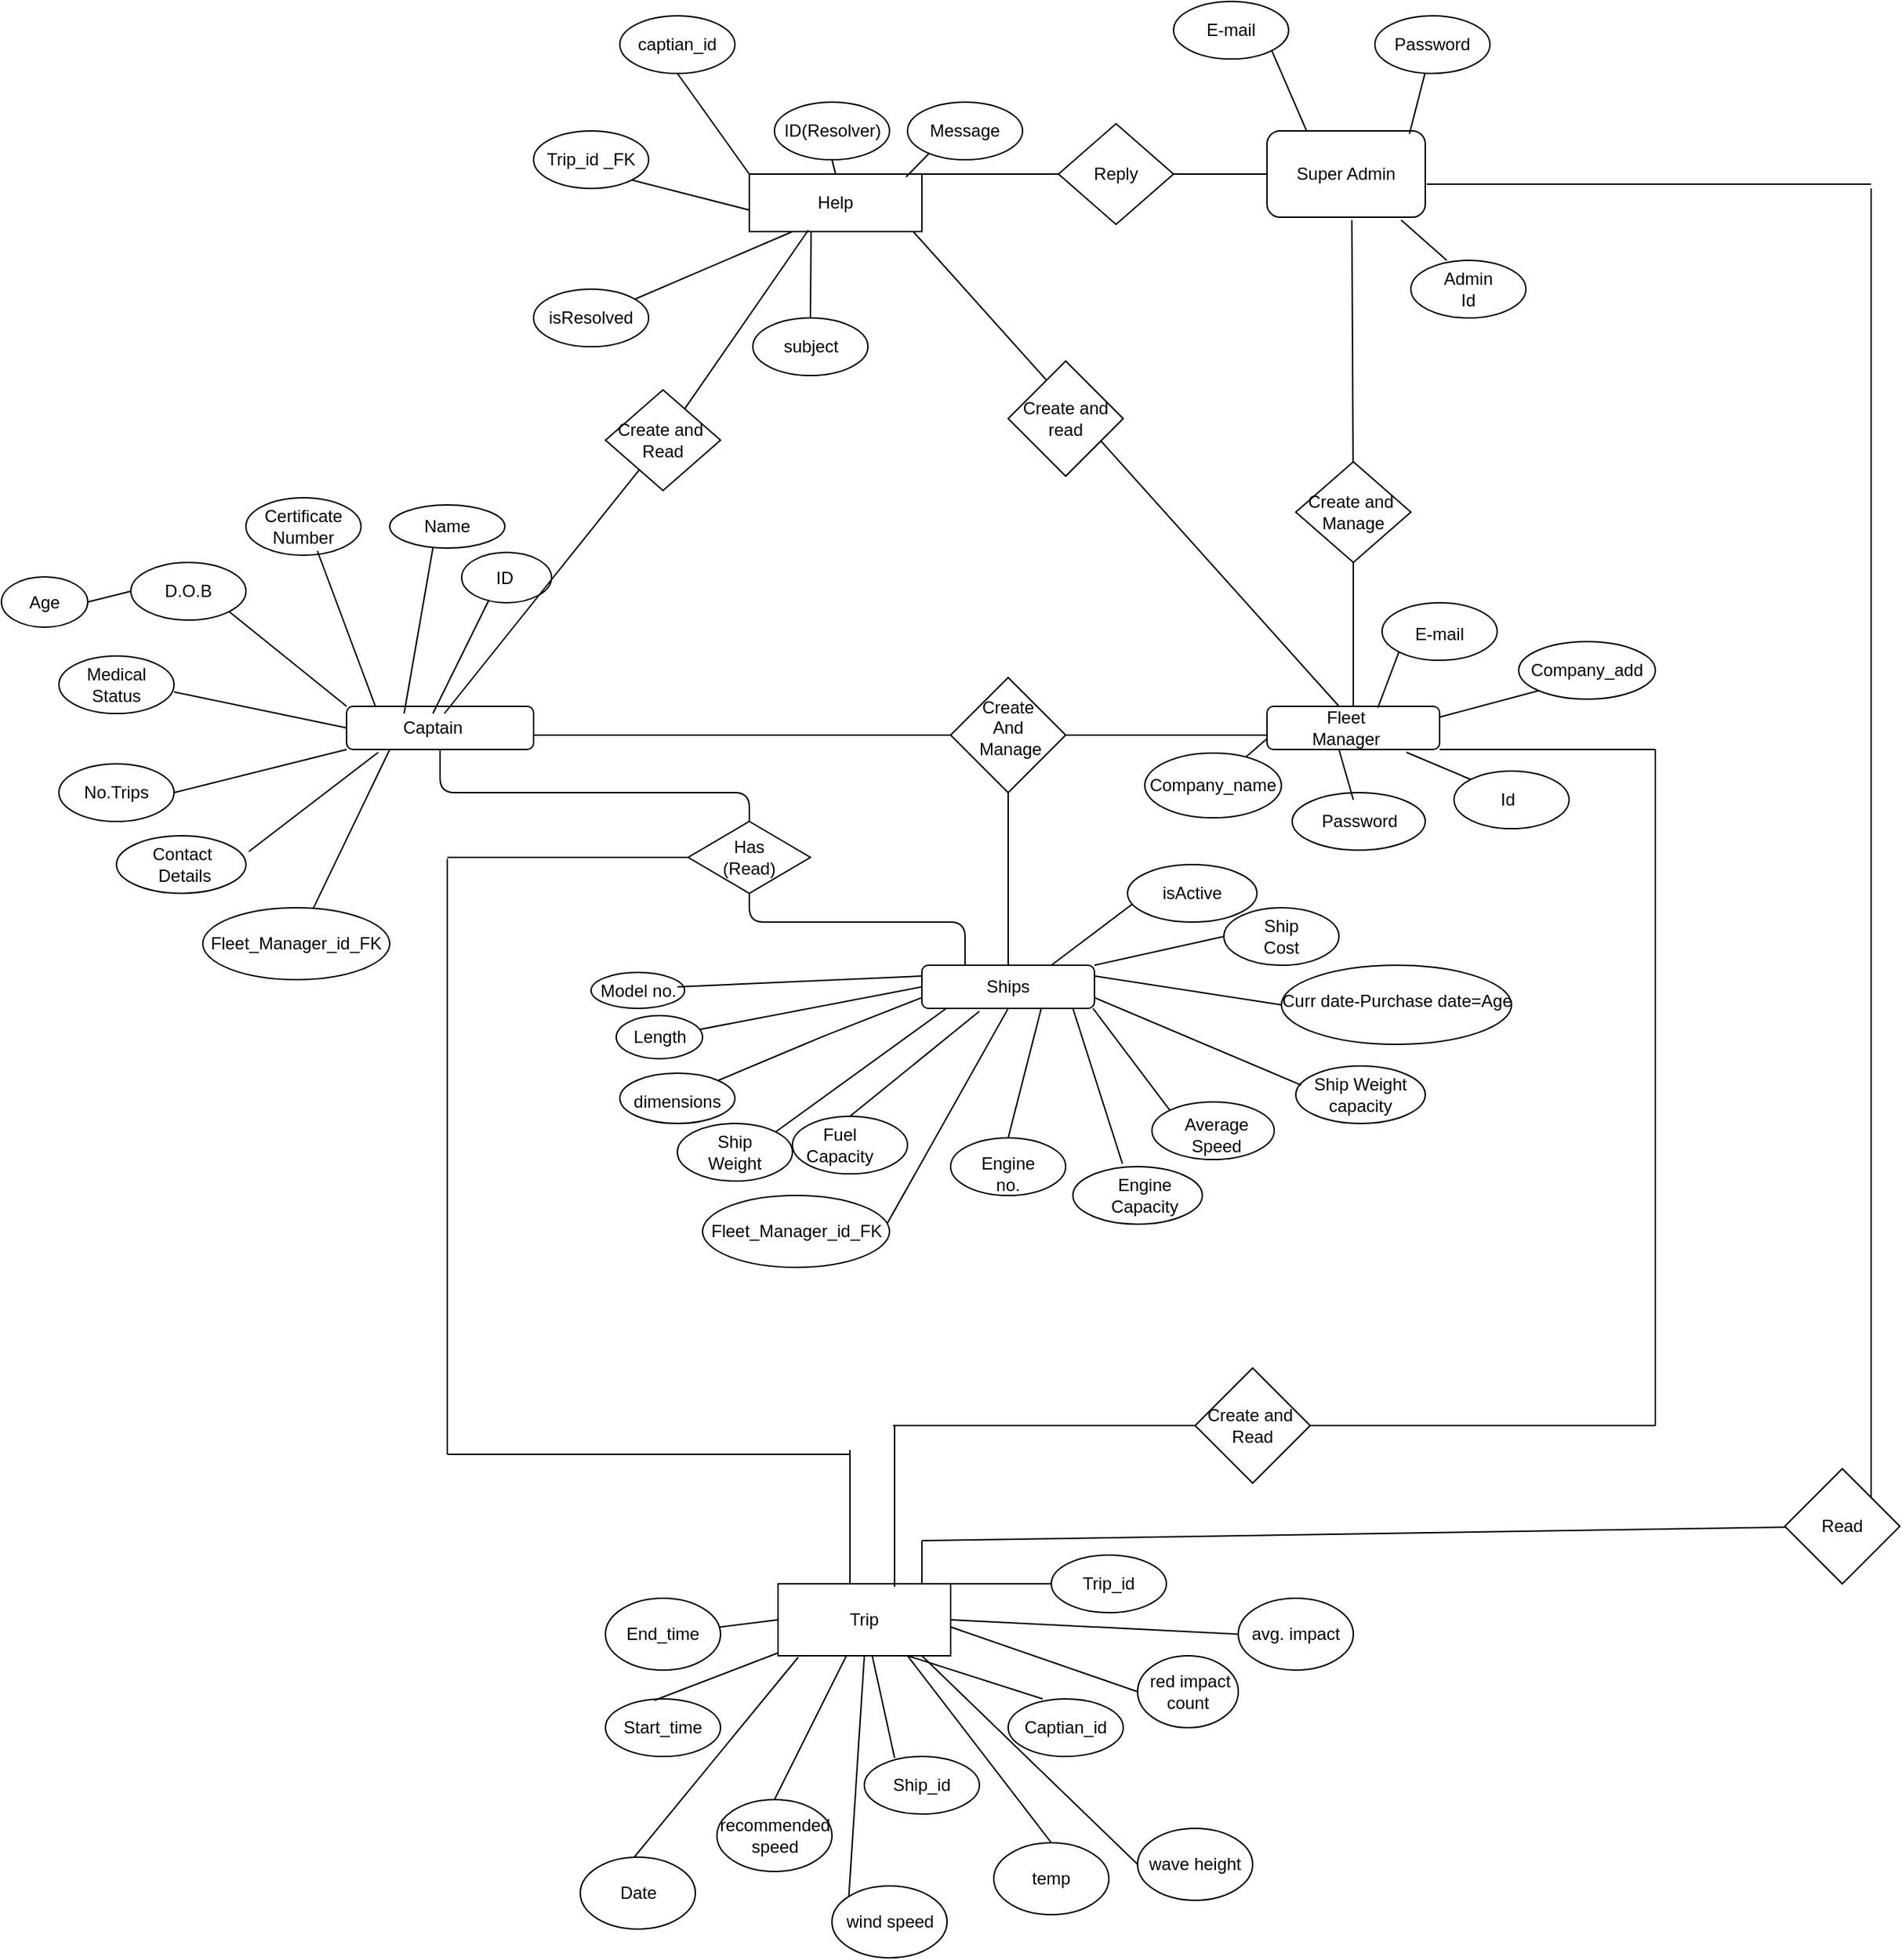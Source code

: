 <mxfile version="12.7.8" type="device"><diagram id="O4Gx4vo9BDJMH1mDz4nK" name="Page-1"><mxGraphModel dx="1696" dy="665" grid="1" gridSize="10" guides="1" tooltips="1" connect="1" arrows="1" fold="1" page="0" pageScale="1" pageWidth="1169" pageHeight="827" math="0" shadow="0"><root><mxCell id="0"/><mxCell id="1" parent="0"/><mxCell id="FbQ_Y8VKfggp6m74pIFO-17" value="" style="rounded=1;whiteSpace=wrap;html=1;" parent="1" vertex="1"><mxGeometry x="570" y="160" width="110" height="60" as="geometry"/></mxCell><mxCell id="FbQ_Y8VKfggp6m74pIFO-18" value="Super Admin" style="text;html=1;strokeColor=none;fillColor=none;align=center;verticalAlign=middle;whiteSpace=wrap;rounded=0;" parent="1" vertex="1"><mxGeometry x="580" y="180" width="90" height="20" as="geometry"/></mxCell><mxCell id="FbQ_Y8VKfggp6m74pIFO-21" value="" style="ellipse;whiteSpace=wrap;html=1;" parent="1" vertex="1"><mxGeometry x="505" y="70" width="80" height="40" as="geometry"/></mxCell><mxCell id="FbQ_Y8VKfggp6m74pIFO-22" value="" style="ellipse;whiteSpace=wrap;html=1;" parent="1" vertex="1"><mxGeometry x="645" y="80" width="80" height="40" as="geometry"/></mxCell><mxCell id="FbQ_Y8VKfggp6m74pIFO-23" value="" style="ellipse;whiteSpace=wrap;html=1;" parent="1" vertex="1"><mxGeometry x="670" y="250" width="80" height="40" as="geometry"/></mxCell><mxCell id="FbQ_Y8VKfggp6m74pIFO-24" value="" style="endArrow=none;html=1;exitX=0.25;exitY=0;exitDx=0;exitDy=0;entryX=1;entryY=1;entryDx=0;entryDy=0;" parent="1" source="FbQ_Y8VKfggp6m74pIFO-17" target="FbQ_Y8VKfggp6m74pIFO-21" edge="1"><mxGeometry width="50" height="50" relative="1" as="geometry"><mxPoint x="630" y="155" as="sourcePoint"/><mxPoint x="693" y="100" as="targetPoint"/><Array as="points"/></mxGeometry></mxCell><mxCell id="FbQ_Y8VKfggp6m74pIFO-25" value="" style="endArrow=none;html=1;exitX=0.9;exitY=0.033;exitDx=0;exitDy=0;exitPerimeter=0;" parent="1" source="FbQ_Y8VKfggp6m74pIFO-17" target="FbQ_Y8VKfggp6m74pIFO-22" edge="1"><mxGeometry width="50" height="50" relative="1" as="geometry"><mxPoint x="700" y="190" as="sourcePoint"/><mxPoint x="710" y="180" as="targetPoint"/><Array as="points"/></mxGeometry></mxCell><mxCell id="FbQ_Y8VKfggp6m74pIFO-26" value="" style="endArrow=none;html=1;exitX=0.848;exitY=1.033;exitDx=0;exitDy=0;exitPerimeter=0;" parent="1" source="FbQ_Y8VKfggp6m74pIFO-17" edge="1"><mxGeometry width="50" height="50" relative="1" as="geometry"><mxPoint x="680" y="240" as="sourcePoint"/><mxPoint x="695" y="250" as="targetPoint"/><Array as="points"/></mxGeometry></mxCell><mxCell id="FbQ_Y8VKfggp6m74pIFO-27" value="Admin Id" style="text;html=1;strokeColor=none;fillColor=none;align=center;verticalAlign=middle;whiteSpace=wrap;rounded=0;" parent="1" vertex="1"><mxGeometry x="690" y="260" width="40" height="20" as="geometry"/></mxCell><mxCell id="FbQ_Y8VKfggp6m74pIFO-28" value="E-mail" style="text;html=1;strokeColor=none;fillColor=none;align=center;verticalAlign=middle;whiteSpace=wrap;rounded=0;" parent="1" vertex="1"><mxGeometry x="525" y="80" width="40" height="20" as="geometry"/></mxCell><mxCell id="FbQ_Y8VKfggp6m74pIFO-29" value="Password" style="text;html=1;strokeColor=none;fillColor=none;align=center;verticalAlign=middle;whiteSpace=wrap;rounded=0;" parent="1" vertex="1"><mxGeometry x="665" y="90" width="40" height="20" as="geometry"/></mxCell><mxCell id="FbQ_Y8VKfggp6m74pIFO-30" style="edgeStyle=orthogonalEdgeStyle;rounded=0;orthogonalLoop=1;jettySize=auto;html=1;exitX=0.5;exitY=1;exitDx=0;exitDy=0;" parent="1" source="FbQ_Y8VKfggp6m74pIFO-28" target="FbQ_Y8VKfggp6m74pIFO-28" edge="1"><mxGeometry relative="1" as="geometry"/></mxCell><mxCell id="FbQ_Y8VKfggp6m74pIFO-31" value="Create and&amp;nbsp;&lt;br&gt;Manage" style="rhombus;whiteSpace=wrap;html=1;" parent="1" vertex="1"><mxGeometry x="590" y="390" width="80" height="70" as="geometry"/></mxCell><mxCell id="FbQ_Y8VKfggp6m74pIFO-33" value="" style="endArrow=none;html=1;" parent="1" source="FbQ_Y8VKfggp6m74pIFO-31" edge="1"><mxGeometry width="50" height="50" relative="1" as="geometry"><mxPoint x="470" y="410" as="sourcePoint"/><mxPoint x="629" y="222" as="targetPoint"/></mxGeometry></mxCell><mxCell id="FbQ_Y8VKfggp6m74pIFO-34" value="" style="rounded=1;whiteSpace=wrap;html=1;" parent="1" vertex="1"><mxGeometry x="570" y="560" width="120" height="30" as="geometry"/></mxCell><mxCell id="FbQ_Y8VKfggp6m74pIFO-35" value="Fleet Manager" style="text;html=1;strokeColor=none;fillColor=none;align=center;verticalAlign=middle;whiteSpace=wrap;rounded=0;" parent="1" vertex="1"><mxGeometry x="605" y="565" width="40" height="20" as="geometry"/></mxCell><mxCell id="FbQ_Y8VKfggp6m74pIFO-36" value="" style="ellipse;whiteSpace=wrap;html=1;" parent="1" vertex="1"><mxGeometry x="700" y="605" width="80" height="40" as="geometry"/></mxCell><mxCell id="FbQ_Y8VKfggp6m74pIFO-37" value="" style="ellipse;whiteSpace=wrap;html=1;" parent="1" vertex="1"><mxGeometry x="650" y="488" width="80" height="40" as="geometry"/></mxCell><mxCell id="FbQ_Y8VKfggp6m74pIFO-38" value="Password" style="ellipse;whiteSpace=wrap;html=1;" parent="1" vertex="1"><mxGeometry x="587.5" y="620" width="92.5" height="40" as="geometry"/></mxCell><mxCell id="FbQ_Y8VKfggp6m74pIFO-40" value="" style="endArrow=none;html=1;exitX=0.5;exitY=0;exitDx=0;exitDy=0;" parent="1" source="FbQ_Y8VKfggp6m74pIFO-34" edge="1"><mxGeometry width="50" height="50" relative="1" as="geometry"><mxPoint x="580" y="510" as="sourcePoint"/><mxPoint x="630" y="460" as="targetPoint"/></mxGeometry></mxCell><mxCell id="FbQ_Y8VKfggp6m74pIFO-42" value="" style="endArrow=none;html=1;exitX=0.642;exitY=0.033;exitDx=0;exitDy=0;entryX=0;entryY=1;entryDx=0;entryDy=0;exitPerimeter=0;" parent="1" source="FbQ_Y8VKfggp6m74pIFO-34" target="FbQ_Y8VKfggp6m74pIFO-37" edge="1"><mxGeometry width="50" height="50" relative="1" as="geometry"><mxPoint x="690" y="600" as="sourcePoint"/><mxPoint x="730" y="570" as="targetPoint"/></mxGeometry></mxCell><mxCell id="FbQ_Y8VKfggp6m74pIFO-43" value="" style="endArrow=none;html=1;exitX=0.5;exitY=0;exitDx=0;exitDy=0;" parent="1" edge="1"><mxGeometry width="50" height="50" relative="1" as="geometry"><mxPoint x="630" y="625" as="sourcePoint"/><mxPoint x="620" y="590" as="targetPoint"/></mxGeometry></mxCell><mxCell id="FbQ_Y8VKfggp6m74pIFO-45" value="Id" style="text;html=1;strokeColor=none;fillColor=none;align=center;verticalAlign=middle;whiteSpace=wrap;rounded=0;" parent="1" vertex="1"><mxGeometry x="715" y="612.5" width="45" height="25" as="geometry"/></mxCell><mxCell id="FbQ_Y8VKfggp6m74pIFO-46" value="E-mail" style="text;html=1;strokeColor=none;fillColor=none;align=center;verticalAlign=middle;whiteSpace=wrap;rounded=0;" parent="1" vertex="1"><mxGeometry x="670" y="500" width="40" height="20" as="geometry"/></mxCell><mxCell id="FbQ_Y8VKfggp6m74pIFO-50" value="" style="rhombus;whiteSpace=wrap;html=1;" parent="1" vertex="1"><mxGeometry x="350" y="540" width="80" height="80" as="geometry"/></mxCell><mxCell id="FbQ_Y8VKfggp6m74pIFO-51" value="Create&lt;br&gt;And&lt;br&gt;&amp;nbsp;Manage" style="text;html=1;strokeColor=none;fillColor=none;align=center;verticalAlign=middle;whiteSpace=wrap;rounded=0;" parent="1" vertex="1"><mxGeometry x="370" y="565" width="40" height="20" as="geometry"/></mxCell><mxCell id="FbQ_Y8VKfggp6m74pIFO-52" value="" style="endArrow=none;html=1;exitX=1;exitY=0.5;exitDx=0;exitDy=0;" parent="1" source="FbQ_Y8VKfggp6m74pIFO-50" edge="1"><mxGeometry width="50" height="50" relative="1" as="geometry"><mxPoint x="470" y="610" as="sourcePoint"/><mxPoint x="570" y="580" as="targetPoint"/></mxGeometry></mxCell><mxCell id="FbQ_Y8VKfggp6m74pIFO-53" value="" style="rounded=1;whiteSpace=wrap;html=1;" parent="1" vertex="1"><mxGeometry x="330" y="740" width="120" height="30" as="geometry"/></mxCell><mxCell id="FbQ_Y8VKfggp6m74pIFO-54" value="Ships" style="text;html=1;strokeColor=none;fillColor=none;align=center;verticalAlign=middle;whiteSpace=wrap;rounded=0;" parent="1" vertex="1"><mxGeometry x="360" y="745" width="60" height="20" as="geometry"/></mxCell><mxCell id="FbQ_Y8VKfggp6m74pIFO-55" value="" style="ellipse;whiteSpace=wrap;html=1;" parent="1" vertex="1"><mxGeometry x="540" y="700" width="80" height="40" as="geometry"/></mxCell><mxCell id="FbQ_Y8VKfggp6m74pIFO-56" value="" style="ellipse;whiteSpace=wrap;html=1;" parent="1" vertex="1"><mxGeometry x="590" y="810" width="90" height="40" as="geometry"/></mxCell><mxCell id="FbQ_Y8VKfggp6m74pIFO-57" value="" style="ellipse;whiteSpace=wrap;html=1;" parent="1" vertex="1"><mxGeometry x="490" y="835" width="85" height="40" as="geometry"/></mxCell><mxCell id="FbQ_Y8VKfggp6m74pIFO-58" value="" style="ellipse;whiteSpace=wrap;html=1;" parent="1" vertex="1"><mxGeometry x="435" y="880" width="90" height="40" as="geometry"/></mxCell><mxCell id="FbQ_Y8VKfggp6m74pIFO-59" value="" style="ellipse;whiteSpace=wrap;html=1;" parent="1" vertex="1"><mxGeometry x="350" y="860" width="80" height="40" as="geometry"/></mxCell><mxCell id="FbQ_Y8VKfggp6m74pIFO-60" value="" style="ellipse;whiteSpace=wrap;html=1;" parent="1" vertex="1"><mxGeometry x="240" y="845" width="80" height="40" as="geometry"/></mxCell><mxCell id="FbQ_Y8VKfggp6m74pIFO-61" value="" style="ellipse;whiteSpace=wrap;html=1;" parent="1" vertex="1"><mxGeometry x="160" y="850" width="80" height="40" as="geometry"/></mxCell><mxCell id="FbQ_Y8VKfggp6m74pIFO-62" style="edgeStyle=orthogonalEdgeStyle;rounded=0;orthogonalLoop=1;jettySize=auto;html=1;exitX=0.5;exitY=1;exitDx=0;exitDy=0;" parent="1" source="FbQ_Y8VKfggp6m74pIFO-60" target="FbQ_Y8VKfggp6m74pIFO-60" edge="1"><mxGeometry relative="1" as="geometry"/></mxCell><mxCell id="FbQ_Y8VKfggp6m74pIFO-63" value="" style="ellipse;whiteSpace=wrap;html=1;" parent="1" vertex="1"><mxGeometry x="120" y="815" width="80" height="35" as="geometry"/></mxCell><mxCell id="FbQ_Y8VKfggp6m74pIFO-64" value="" style="ellipse;whiteSpace=wrap;html=1;" parent="1" vertex="1"><mxGeometry x="117.5" y="775" width="60" height="30" as="geometry"/></mxCell><mxCell id="FbQ_Y8VKfggp6m74pIFO-65" value="" style="ellipse;whiteSpace=wrap;html=1;" parent="1" vertex="1"><mxGeometry x="580" y="740" width="160" height="55" as="geometry"/></mxCell><mxCell id="FbQ_Y8VKfggp6m74pIFO-66" value="Ship Cost" style="text;html=1;strokeColor=none;fillColor=none;align=center;verticalAlign=middle;whiteSpace=wrap;rounded=0;" parent="1" vertex="1"><mxGeometry x="560" y="710" width="40" height="20" as="geometry"/></mxCell><mxCell id="FbQ_Y8VKfggp6m74pIFO-68" value="Ship Weight capacity" style="text;html=1;strokeColor=none;fillColor=none;align=center;verticalAlign=middle;whiteSpace=wrap;rounded=0;" parent="1" vertex="1"><mxGeometry x="600" y="820" width="70" height="20" as="geometry"/></mxCell><mxCell id="FbQ_Y8VKfggp6m74pIFO-69" value="Average&lt;br&gt;Speed" style="text;html=1;strokeColor=none;fillColor=none;align=center;verticalAlign=middle;whiteSpace=wrap;rounded=0;" parent="1" vertex="1"><mxGeometry x="510" y="825" width="50" height="65" as="geometry"/></mxCell><mxCell id="FbQ_Y8VKfggp6m74pIFO-70" value="Engine&lt;br&gt;Capacity" style="text;html=1;strokeColor=none;fillColor=none;align=center;verticalAlign=middle;whiteSpace=wrap;rounded=0;" parent="1" vertex="1"><mxGeometry x="440" y="890" width="90" height="20" as="geometry"/></mxCell><mxCell id="FbQ_Y8VKfggp6m74pIFO-71" value="Engine no." style="text;html=1;strokeColor=none;fillColor=none;align=center;verticalAlign=middle;whiteSpace=wrap;rounded=0;" parent="1" vertex="1"><mxGeometry x="370" y="875" width="40" height="20" as="geometry"/></mxCell><mxCell id="FbQ_Y8VKfggp6m74pIFO-72" value="Fuel&lt;br&gt;Capacity" style="text;html=1;strokeColor=none;fillColor=none;align=center;verticalAlign=middle;whiteSpace=wrap;rounded=0;" parent="1" vertex="1"><mxGeometry x="252.5" y="855" width="40" height="20" as="geometry"/></mxCell><mxCell id="FbQ_Y8VKfggp6m74pIFO-73" value="Ship&lt;br&gt;Weight" style="text;html=1;strokeColor=none;fillColor=none;align=center;verticalAlign=middle;whiteSpace=wrap;rounded=0;" parent="1" vertex="1"><mxGeometry x="180" y="860" width="40" height="20" as="geometry"/></mxCell><mxCell id="FbQ_Y8VKfggp6m74pIFO-74" value="" style="endArrow=none;html=1;exitX=1;exitY=0;exitDx=0;exitDy=0;" parent="1" source="FbQ_Y8VKfggp6m74pIFO-53" edge="1"><mxGeometry width="50" height="50" relative="1" as="geometry"><mxPoint x="490" y="765" as="sourcePoint"/><mxPoint x="540" y="720" as="targetPoint"/></mxGeometry></mxCell><mxCell id="FbQ_Y8VKfggp6m74pIFO-75" value="" style="endArrow=none;html=1;exitX=1;exitY=0.25;exitDx=0;exitDy=0;entryX=0;entryY=0.5;entryDx=0;entryDy=0;" parent="1" source="FbQ_Y8VKfggp6m74pIFO-53" target="FbQ_Y8VKfggp6m74pIFO-65" edge="1"><mxGeometry width="50" height="50" relative="1" as="geometry"><mxPoint x="480" y="800" as="sourcePoint"/><mxPoint x="530" y="750" as="targetPoint"/></mxGeometry></mxCell><mxCell id="FbQ_Y8VKfggp6m74pIFO-76" value="" style="endArrow=none;html=1;exitX=1;exitY=0.75;exitDx=0;exitDy=0;entryX=0.042;entryY=0.333;entryDx=0;entryDy=0;entryPerimeter=0;" parent="1" source="FbQ_Y8VKfggp6m74pIFO-53" target="FbQ_Y8VKfggp6m74pIFO-56" edge="1"><mxGeometry width="50" height="50" relative="1" as="geometry"><mxPoint x="460" y="840" as="sourcePoint"/><mxPoint x="510" y="790" as="targetPoint"/></mxGeometry></mxCell><mxCell id="FbQ_Y8VKfggp6m74pIFO-77" value="" style="endArrow=none;html=1;entryX=0;entryY=0;entryDx=0;entryDy=0;" parent="1" target="FbQ_Y8VKfggp6m74pIFO-57" edge="1"><mxGeometry width="50" height="50" relative="1" as="geometry"><mxPoint x="449" y="770" as="sourcePoint"/><mxPoint x="510" y="790" as="targetPoint"/></mxGeometry></mxCell><mxCell id="FbQ_Y8VKfggp6m74pIFO-78" value="" style="endArrow=none;html=1;exitX=0.383;exitY=-0.05;exitDx=0;exitDy=0;exitPerimeter=0;" parent="1" source="FbQ_Y8VKfggp6m74pIFO-58" edge="1"><mxGeometry width="50" height="50" relative="1" as="geometry"><mxPoint x="390" y="860" as="sourcePoint"/><mxPoint x="435" y="770" as="targetPoint"/></mxGeometry></mxCell><mxCell id="FbQ_Y8VKfggp6m74pIFO-79" value="" style="endArrow=none;html=1;exitX=0.5;exitY=0;exitDx=0;exitDy=0;" parent="1" source="FbQ_Y8VKfggp6m74pIFO-59" edge="1"><mxGeometry width="50" height="50" relative="1" as="geometry"><mxPoint x="360" y="850" as="sourcePoint"/><mxPoint x="413" y="770" as="targetPoint"/></mxGeometry></mxCell><mxCell id="FbQ_Y8VKfggp6m74pIFO-80" value="" style="endArrow=none;html=1;exitX=0.5;exitY=0;exitDx=0;exitDy=0;" parent="1" source="FbQ_Y8VKfggp6m74pIFO-60" edge="1"><mxGeometry width="50" height="50" relative="1" as="geometry"><mxPoint x="313" y="887" as="sourcePoint"/><mxPoint x="370" y="772" as="targetPoint"/><Array as="points"/></mxGeometry></mxCell><mxCell id="FbQ_Y8VKfggp6m74pIFO-81" value="" style="endArrow=none;html=1;exitX=1;exitY=0;exitDx=0;exitDy=0;" parent="1" source="FbQ_Y8VKfggp6m74pIFO-61" edge="1"><mxGeometry width="50" height="50" relative="1" as="geometry"><mxPoint x="290" y="840" as="sourcePoint"/><mxPoint x="347" y="770" as="targetPoint"/></mxGeometry></mxCell><mxCell id="FbQ_Y8VKfggp6m74pIFO-82" value="" style="endArrow=none;html=1;entryX=0;entryY=0.5;entryDx=0;entryDy=0;" parent="1" source="FbQ_Y8VKfggp6m74pIFO-64" target="FbQ_Y8VKfggp6m74pIFO-53" edge="1"><mxGeometry width="50" height="50" relative="1" as="geometry"><mxPoint x="220" y="815" as="sourcePoint"/><mxPoint x="290.711" y="765" as="targetPoint"/></mxGeometry></mxCell><mxCell id="FbQ_Y8VKfggp6m74pIFO-87" value="Length" style="text;html=1;strokeColor=none;fillColor=none;align=center;verticalAlign=middle;whiteSpace=wrap;rounded=0;" parent="1" vertex="1"><mxGeometry x="127.5" y="780" width="40" height="20" as="geometry"/></mxCell><mxCell id="FbQ_Y8VKfggp6m74pIFO-88" value="dimensions" style="text;html=1;strokeColor=none;fillColor=none;align=center;verticalAlign=middle;whiteSpace=wrap;rounded=0;" parent="1" vertex="1"><mxGeometry x="140" y="825" width="40" height="20" as="geometry"/></mxCell><mxCell id="FbQ_Y8VKfggp6m74pIFO-89" value="" style="ellipse;whiteSpace=wrap;html=1;" parent="1" vertex="1"><mxGeometry x="100" y="745" width="65" height="25" as="geometry"/></mxCell><mxCell id="FbQ_Y8VKfggp6m74pIFO-90" value="Model no." style="text;html=1;strokeColor=none;fillColor=none;align=center;verticalAlign=middle;whiteSpace=wrap;rounded=0;" parent="1" vertex="1"><mxGeometry x="87.5" y="752.5" width="90" height="10" as="geometry"/></mxCell><mxCell id="FbQ_Y8VKfggp6m74pIFO-91" value="" style="endArrow=none;html=1;entryX=0;entryY=0.25;entryDx=0;entryDy=0;exitX=0.806;exitY=0.25;exitDx=0;exitDy=0;exitPerimeter=0;" parent="1" source="FbQ_Y8VKfggp6m74pIFO-90" target="FbQ_Y8VKfggp6m74pIFO-53" edge="1"><mxGeometry width="50" height="50" relative="1" as="geometry"><mxPoint x="150" y="800" as="sourcePoint"/><mxPoint x="200" y="750" as="targetPoint"/></mxGeometry></mxCell><mxCell id="FbQ_Y8VKfggp6m74pIFO-92" value="" style="rhombus;whiteSpace=wrap;html=1;" parent="1" vertex="1"><mxGeometry x="167.5" y="640" width="85" height="50" as="geometry"/></mxCell><mxCell id="FbQ_Y8VKfggp6m74pIFO-93" value="" style="rounded=1;whiteSpace=wrap;html=1;" parent="1" vertex="1"><mxGeometry x="-70" y="560" width="130" height="30" as="geometry"/></mxCell><mxCell id="FbQ_Y8VKfggp6m74pIFO-94" value="" style="endArrow=none;html=1;entryX=0.5;entryY=1;entryDx=0;entryDy=0;" parent="1" target="FbQ_Y8VKfggp6m74pIFO-92" edge="1"><mxGeometry width="50" height="50" relative="1" as="geometry"><mxPoint x="360" y="740" as="sourcePoint"/><mxPoint x="270" y="640" as="targetPoint"/><Array as="points"><mxPoint x="360" y="710"/><mxPoint x="210" y="710"/></Array></mxGeometry></mxCell><mxCell id="FbQ_Y8VKfggp6m74pIFO-95" value="" style="endArrow=none;html=1;entryX=0.5;entryY=1;entryDx=0;entryDy=0;" parent="1" target="FbQ_Y8VKfggp6m74pIFO-50" edge="1"><mxGeometry width="50" height="50" relative="1" as="geometry"><mxPoint x="390" y="740" as="sourcePoint"/><mxPoint x="420" y="620" as="targetPoint"/></mxGeometry></mxCell><mxCell id="FbQ_Y8VKfggp6m74pIFO-96" value="" style="endArrow=none;html=1;exitX=0.5;exitY=0;exitDx=0;exitDy=0;entryX=0.5;entryY=1;entryDx=0;entryDy=0;" parent="1" source="FbQ_Y8VKfggp6m74pIFO-92" target="FbQ_Y8VKfggp6m74pIFO-93" edge="1"><mxGeometry width="50" height="50" relative="1" as="geometry"><mxPoint x="130" y="635" as="sourcePoint"/><mxPoint y="620" as="targetPoint"/><Array as="points"><mxPoint x="210" y="620"/><mxPoint x="-5" y="620"/></Array></mxGeometry></mxCell><mxCell id="FbQ_Y8VKfggp6m74pIFO-97" value="" style="endArrow=none;html=1;entryX=0;entryY=0.5;entryDx=0;entryDy=0;" parent="1" target="FbQ_Y8VKfggp6m74pIFO-50" edge="1"><mxGeometry width="50" height="50" relative="1" as="geometry"><mxPoint x="60" y="580" as="sourcePoint"/><mxPoint x="250" y="550" as="targetPoint"/></mxGeometry></mxCell><mxCell id="FbQ_Y8VKfggp6m74pIFO-98" value="Captain" style="text;html=1;strokeColor=none;fillColor=none;align=center;verticalAlign=middle;whiteSpace=wrap;rounded=0;" parent="1" vertex="1"><mxGeometry x="-50" y="565" width="80" height="20" as="geometry"/></mxCell><mxCell id="FbQ_Y8VKfggp6m74pIFO-99" value="" style="ellipse;whiteSpace=wrap;html=1;" parent="1" vertex="1"><mxGeometry x="10" y="453" width="62.5" height="35" as="geometry"/></mxCell><mxCell id="FbQ_Y8VKfggp6m74pIFO-100" value="" style="ellipse;whiteSpace=wrap;html=1;" parent="1" vertex="1"><mxGeometry x="-40" y="420" width="80" height="30" as="geometry"/></mxCell><mxCell id="FbQ_Y8VKfggp6m74pIFO-101" value="" style="ellipse;whiteSpace=wrap;html=1;" parent="1" vertex="1"><mxGeometry x="-140" y="415" width="80" height="40" as="geometry"/></mxCell><mxCell id="FbQ_Y8VKfggp6m74pIFO-102" value="" style="ellipse;whiteSpace=wrap;html=1;" parent="1" vertex="1"><mxGeometry x="-220" y="460" width="80" height="40" as="geometry"/></mxCell><mxCell id="FbQ_Y8VKfggp6m74pIFO-103" value="" style="ellipse;whiteSpace=wrap;html=1;" parent="1" vertex="1"><mxGeometry x="-270" y="525" width="80" height="40" as="geometry"/></mxCell><mxCell id="FbQ_Y8VKfggp6m74pIFO-104" value="" style="ellipse;whiteSpace=wrap;html=1;" parent="1" vertex="1"><mxGeometry x="-270" y="600" width="80" height="40" as="geometry"/></mxCell><mxCell id="FbQ_Y8VKfggp6m74pIFO-105" value="" style="ellipse;whiteSpace=wrap;html=1;" parent="1" vertex="1"><mxGeometry x="-230" y="650" width="90" height="40" as="geometry"/></mxCell><mxCell id="FbQ_Y8VKfggp6m74pIFO-106" value="ID" style="text;html=1;strokeColor=none;fillColor=none;align=center;verticalAlign=middle;whiteSpace=wrap;rounded=0;" parent="1" vertex="1"><mxGeometry x="20" y="460.5" width="40" height="20" as="geometry"/></mxCell><mxCell id="FbQ_Y8VKfggp6m74pIFO-107" value="Name" style="text;html=1;strokeColor=none;fillColor=none;align=center;verticalAlign=middle;whiteSpace=wrap;rounded=0;" parent="1" vertex="1"><mxGeometry x="-20" y="430" width="40" height="10" as="geometry"/></mxCell><mxCell id="FbQ_Y8VKfggp6m74pIFO-108" value="Certificate&lt;br&gt;Number" style="text;html=1;strokeColor=none;fillColor=none;align=center;verticalAlign=middle;whiteSpace=wrap;rounded=0;" parent="1" vertex="1"><mxGeometry x="-120" y="425" width="40" height="20" as="geometry"/></mxCell><mxCell id="FbQ_Y8VKfggp6m74pIFO-109" value="D.O.B" style="text;html=1;strokeColor=none;fillColor=none;align=center;verticalAlign=middle;whiteSpace=wrap;rounded=0;" parent="1" vertex="1"><mxGeometry x="-200" y="470" width="40" height="20" as="geometry"/></mxCell><mxCell id="FbQ_Y8VKfggp6m74pIFO-110" value="Medical&lt;br&gt;Status" style="text;html=1;strokeColor=none;fillColor=none;align=center;verticalAlign=middle;whiteSpace=wrap;rounded=0;" parent="1" vertex="1"><mxGeometry x="-250" y="535" width="40" height="20" as="geometry"/></mxCell><mxCell id="FbQ_Y8VKfggp6m74pIFO-111" value="No.Trips" style="text;html=1;strokeColor=none;fillColor=none;align=center;verticalAlign=middle;whiteSpace=wrap;rounded=0;" parent="1" vertex="1"><mxGeometry x="-250" y="610" width="40" height="20" as="geometry"/></mxCell><mxCell id="FbQ_Y8VKfggp6m74pIFO-112" value="Contact&amp;nbsp;&lt;br&gt;Details" style="text;html=1;strokeColor=none;fillColor=none;align=center;verticalAlign=middle;whiteSpace=wrap;rounded=0;" parent="1" vertex="1"><mxGeometry x="-230" y="670" width="95" as="geometry"/></mxCell><mxCell id="FbQ_Y8VKfggp6m74pIFO-113" value="" style="endArrow=none;html=1;exitX=0.5;exitY=0;exitDx=0;exitDy=0;entryX=0.304;entryY=0.943;entryDx=0;entryDy=0;entryPerimeter=0;" parent="1" source="FbQ_Y8VKfggp6m74pIFO-98" target="FbQ_Y8VKfggp6m74pIFO-99" edge="1"><mxGeometry width="50" height="50" relative="1" as="geometry"><mxPoint x="10" y="540" as="sourcePoint"/><mxPoint x="60" y="490" as="targetPoint"/><Array as="points"/></mxGeometry></mxCell><mxCell id="FbQ_Y8VKfggp6m74pIFO-114" value="" style="endArrow=none;html=1;exitX=0.25;exitY=0;exitDx=0;exitDy=0;" parent="1" source="FbQ_Y8VKfggp6m74pIFO-98" edge="1"><mxGeometry width="50" height="50" relative="1" as="geometry"><mxPoint x="-60" y="500" as="sourcePoint"/><mxPoint x="-10" y="450" as="targetPoint"/><Array as="points"/></mxGeometry></mxCell><mxCell id="FbQ_Y8VKfggp6m74pIFO-115" value="" style="endArrow=none;html=1;exitX=0.154;exitY=0;exitDx=0;exitDy=0;exitPerimeter=0;entryX=0.742;entryY=1.35;entryDx=0;entryDy=0;entryPerimeter=0;" parent="1" source="FbQ_Y8VKfggp6m74pIFO-93" target="FbQ_Y8VKfggp6m74pIFO-108" edge="1"><mxGeometry width="50" height="50" relative="1" as="geometry"><mxPoint x="-140" y="500" as="sourcePoint"/><mxPoint x="-90" y="460" as="targetPoint"/></mxGeometry></mxCell><mxCell id="FbQ_Y8VKfggp6m74pIFO-116" value="" style="endArrow=none;html=1;entryX=1;entryY=1;entryDx=0;entryDy=0;exitX=0;exitY=0;exitDx=0;exitDy=0;" parent="1" source="FbQ_Y8VKfggp6m74pIFO-93" target="FbQ_Y8VKfggp6m74pIFO-102" edge="1"><mxGeometry width="50" height="50" relative="1" as="geometry"><mxPoint x="-170" y="545" as="sourcePoint"/><mxPoint x="-120" y="495" as="targetPoint"/></mxGeometry></mxCell><mxCell id="FbQ_Y8VKfggp6m74pIFO-117" value="" style="endArrow=none;html=1;exitX=0;exitY=0.5;exitDx=0;exitDy=0;" parent="1" source="FbQ_Y8VKfggp6m74pIFO-93" edge="1"><mxGeometry width="50" height="50" relative="1" as="geometry"><mxPoint x="-180" y="610" as="sourcePoint"/><mxPoint x="-190" y="550" as="targetPoint"/></mxGeometry></mxCell><mxCell id="FbQ_Y8VKfggp6m74pIFO-118" value="" style="endArrow=none;html=1;exitX=1;exitY=0.5;exitDx=0;exitDy=0;" parent="1" source="FbQ_Y8VKfggp6m74pIFO-104" edge="1"><mxGeometry width="50" height="50" relative="1" as="geometry"><mxPoint x="-120" y="640" as="sourcePoint"/><mxPoint x="-70" y="590" as="targetPoint"/></mxGeometry></mxCell><mxCell id="FbQ_Y8VKfggp6m74pIFO-119" value="" style="endArrow=none;html=1;entryX=0.025;entryY=1.35;entryDx=0;entryDy=0;entryPerimeter=0;exitX=1.022;exitY=0.275;exitDx=0;exitDy=0;exitPerimeter=0;" parent="1" source="FbQ_Y8VKfggp6m74pIFO-105" target="FbQ_Y8VKfggp6m74pIFO-98" edge="1"><mxGeometry width="50" height="50" relative="1" as="geometry"><mxPoint x="-90" y="660" as="sourcePoint"/><mxPoint x="-40" y="610" as="targetPoint"/></mxGeometry></mxCell><mxCell id="FbQ_Y8VKfggp6m74pIFO-120" value="Has&lt;br&gt;(Read)" style="text;html=1;strokeColor=none;fillColor=none;align=center;verticalAlign=middle;whiteSpace=wrap;rounded=0;" parent="1" vertex="1"><mxGeometry x="190" y="655" width="40" height="20" as="geometry"/></mxCell><mxCell id="FbQ_Y8VKfggp6m74pIFO-121" value="" style="ellipse;whiteSpace=wrap;html=1;" parent="1" vertex="1"><mxGeometry x="-310" y="470" width="60" height="35" as="geometry"/></mxCell><mxCell id="FbQ_Y8VKfggp6m74pIFO-122" value="" style="endArrow=none;html=1;exitX=1;exitY=0.5;exitDx=0;exitDy=0;" parent="1" source="FbQ_Y8VKfggp6m74pIFO-121" edge="1"><mxGeometry width="50" height="50" relative="1" as="geometry"><mxPoint x="-270" y="520" as="sourcePoint"/><mxPoint x="-220" y="480" as="targetPoint"/></mxGeometry></mxCell><mxCell id="FbQ_Y8VKfggp6m74pIFO-123" value="Age" style="text;html=1;strokeColor=none;fillColor=none;align=center;verticalAlign=middle;whiteSpace=wrap;rounded=0;" parent="1" vertex="1"><mxGeometry x="-300" y="478" width="40" height="20" as="geometry"/></mxCell><mxCell id="YuVTi0r3BKe6nXkalKgw-8" value="" style="endArrow=none;html=1;" parent="1" source="YuVTi0r3BKe6nXkalKgw-20" edge="1"><mxGeometry width="50" height="50" relative="1" as="geometry"><mxPoint x="-44.901" y="725.129" as="sourcePoint"/><mxPoint x="-40" y="590" as="targetPoint"/></mxGeometry></mxCell><mxCell id="YuVTi0r3BKe6nXkalKgw-15" value="" style="endArrow=none;html=1;exitX=1;exitY=0;exitDx=0;exitDy=0;entryX=0;entryY=0.75;entryDx=0;entryDy=0;" parent="1" source="FbQ_Y8VKfggp6m74pIFO-63" target="FbQ_Y8VKfggp6m74pIFO-53" edge="1"><mxGeometry width="50" height="50" relative="1" as="geometry"><mxPoint x="340" y="780" as="sourcePoint"/><mxPoint x="390" y="730" as="targetPoint"/><Array as="points"><mxPoint x="260" y="790"/></Array></mxGeometry></mxCell><mxCell id="YuVTi0r3BKe6nXkalKgw-18" value="" style="endArrow=none;html=1;entryX=0.5;entryY=1;entryDx=0;entryDy=0;" parent="1" target="FbQ_Y8VKfggp6m74pIFO-53" edge="1"><mxGeometry width="50" height="50" relative="1" as="geometry"><mxPoint x="300" y="930" as="sourcePoint"/><mxPoint x="390" y="790" as="targetPoint"/></mxGeometry></mxCell><mxCell id="YuVTi0r3BKe6nXkalKgw-19" value="Fleet_Manager_id_FK" style="ellipse;whiteSpace=wrap;html=1;" parent="1" vertex="1"><mxGeometry x="177.5" y="900" width="130" height="50" as="geometry"/></mxCell><mxCell id="YuVTi0r3BKe6nXkalKgw-20" value="Fleet_Manager_id_FK" style="ellipse;whiteSpace=wrap;html=1;" parent="1" vertex="1"><mxGeometry x="-170" y="700" width="130" height="50" as="geometry"/></mxCell><mxCell id="YuVTi0r3BKe6nXkalKgw-21" value="" style="endArrow=none;html=1;entryX=0.75;entryY=0;entryDx=0;entryDy=0;exitX=0.044;exitY=0.675;exitDx=0;exitDy=0;exitPerimeter=0;" parent="1" source="YuVTi0r3BKe6nXkalKgw-22" target="FbQ_Y8VKfggp6m74pIFO-53" edge="1"><mxGeometry width="50" height="50" relative="1" as="geometry"><mxPoint x="470" y="660" as="sourcePoint"/><mxPoint x="350" y="630" as="targetPoint"/></mxGeometry></mxCell><mxCell id="YuVTi0r3BKe6nXkalKgw-22" value="isActive" style="ellipse;whiteSpace=wrap;html=1;" parent="1" vertex="1"><mxGeometry x="473" y="670" width="90" height="40" as="geometry"/></mxCell><mxCell id="YuVTi0r3BKe6nXkalKgw-36" value="Trip" style="rounded=0;whiteSpace=wrap;html=1;" parent="1" vertex="1"><mxGeometry x="230" y="1170" width="120" height="50" as="geometry"/></mxCell><mxCell id="YuVTi0r3BKe6nXkalKgw-39" value="Trip_id" style="ellipse;whiteSpace=wrap;html=1;" parent="1" vertex="1"><mxGeometry x="420" y="1150" width="80" height="40" as="geometry"/></mxCell><mxCell id="YuVTi0r3BKe6nXkalKgw-40" value="Captian_id" style="ellipse;whiteSpace=wrap;html=1;" parent="1" vertex="1"><mxGeometry x="390" y="1250" width="80" height="40" as="geometry"/></mxCell><mxCell id="YuVTi0r3BKe6nXkalKgw-41" value="Ship_id" style="ellipse;whiteSpace=wrap;html=1;" parent="1" vertex="1"><mxGeometry x="290" y="1290" width="80" height="40" as="geometry"/></mxCell><mxCell id="YuVTi0r3BKe6nXkalKgw-42" value="Start_time" style="ellipse;whiteSpace=wrap;html=1;" parent="1" vertex="1"><mxGeometry x="110" y="1250" width="80" height="40" as="geometry"/></mxCell><mxCell id="YuVTi0r3BKe6nXkalKgw-47" value="" style="endArrow=none;html=1;exitX=0.425;exitY=0.025;exitDx=0;exitDy=0;exitPerimeter=0;" parent="1" source="YuVTi0r3BKe6nXkalKgw-42" target="YuVTi0r3BKe6nXkalKgw-36" edge="1"><mxGeometry width="50" height="50" relative="1" as="geometry"><mxPoint x="300" y="1070" as="sourcePoint"/><mxPoint x="350" y="1020" as="targetPoint"/></mxGeometry></mxCell><mxCell id="YuVTi0r3BKe6nXkalKgw-48" value="" style="endArrow=none;html=1;exitX=0.263;exitY=0.025;exitDx=0;exitDy=0;exitPerimeter=0;" parent="1" source="YuVTi0r3BKe6nXkalKgw-41" target="YuVTi0r3BKe6nXkalKgw-36" edge="1"><mxGeometry width="50" height="50" relative="1" as="geometry"><mxPoint x="300" y="1070" as="sourcePoint"/><mxPoint x="350" y="1020" as="targetPoint"/></mxGeometry></mxCell><mxCell id="YuVTi0r3BKe6nXkalKgw-50" value="" style="endArrow=none;html=1;exitX=0.75;exitY=1;exitDx=0;exitDy=0;entryX=0.3;entryY=0;entryDx=0;entryDy=0;entryPerimeter=0;" parent="1" source="YuVTi0r3BKe6nXkalKgw-36" target="YuVTi0r3BKe6nXkalKgw-40" edge="1"><mxGeometry width="50" height="50" relative="1" as="geometry"><mxPoint x="300" y="1070" as="sourcePoint"/><mxPoint x="350" y="1020" as="targetPoint"/></mxGeometry></mxCell><mxCell id="YuVTi0r3BKe6nXkalKgw-51" value="" style="endArrow=none;html=1;entryX=0;entryY=0.5;entryDx=0;entryDy=0;exitX=1;exitY=0;exitDx=0;exitDy=0;" parent="1" source="YuVTi0r3BKe6nXkalKgw-36" target="YuVTi0r3BKe6nXkalKgw-39" edge="1"><mxGeometry width="50" height="50" relative="1" as="geometry"><mxPoint x="330" y="1160" as="sourcePoint"/><mxPoint x="350" y="1020" as="targetPoint"/></mxGeometry></mxCell><mxCell id="YuVTi0r3BKe6nXkalKgw-65" value="Company_name" style="ellipse;whiteSpace=wrap;html=1;" parent="1" vertex="1"><mxGeometry x="485" y="592.5" width="95" height="45" as="geometry"/></mxCell><mxCell id="YuVTi0r3BKe6nXkalKgw-75" value="" style="endArrow=none;html=1;exitX=1;exitY=0.25;exitDx=0;exitDy=0;entryX=0;entryY=1;entryDx=0;entryDy=0;" parent="1" source="FbQ_Y8VKfggp6m74pIFO-34" target="YuVTi0r3BKe6nXkalKgw-78" edge="1"><mxGeometry width="50" height="50" relative="1" as="geometry"><mxPoint x="740" y="350" as="sourcePoint"/><mxPoint x="850" y="568" as="targetPoint"/></mxGeometry></mxCell><mxCell id="YuVTi0r3BKe6nXkalKgw-78" value="Company_add" style="ellipse;whiteSpace=wrap;html=1;" parent="1" vertex="1"><mxGeometry x="745" y="515" width="95" height="40" as="geometry"/></mxCell><mxCell id="GCQQ6BpIJVDH4qOWtmbK-2" style="edgeStyle=orthogonalEdgeStyle;rounded=0;orthogonalLoop=1;jettySize=auto;html=1;exitX=0.5;exitY=1;exitDx=0;exitDy=0;" parent="1" edge="1"><mxGeometry relative="1" as="geometry"><mxPoint x="300" y="340" as="sourcePoint"/><mxPoint x="300" y="340" as="targetPoint"/></mxGeometry></mxCell><mxCell id="GCQQ6BpIJVDH4qOWtmbK-8" value="End_time" style="ellipse;whiteSpace=wrap;html=1;" parent="1" vertex="1"><mxGeometry x="110" y="1180" width="80" height="50" as="geometry"/></mxCell><mxCell id="GCQQ6BpIJVDH4qOWtmbK-9" value="" style="endArrow=none;html=1;entryX=0;entryY=0.5;entryDx=0;entryDy=0;" parent="1" source="GCQQ6BpIJVDH4qOWtmbK-8" target="YuVTi0r3BKe6nXkalKgw-36" edge="1"><mxGeometry width="50" height="50" relative="1" as="geometry"><mxPoint x="230" y="1180" as="sourcePoint"/><mxPoint x="280" y="1130" as="targetPoint"/></mxGeometry></mxCell><mxCell id="GCQQ6BpIJVDH4qOWtmbK-10" value="&amp;nbsp;red impact count" style="ellipse;whiteSpace=wrap;html=1;" parent="1" vertex="1"><mxGeometry x="480" y="1220" width="70" height="50" as="geometry"/></mxCell><mxCell id="GCQQ6BpIJVDH4qOWtmbK-11" value="" style="endArrow=none;html=1;entryX=0;entryY=0.5;entryDx=0;entryDy=0;" parent="1" target="GCQQ6BpIJVDH4qOWtmbK-10" edge="1"><mxGeometry width="50" height="50" relative="1" as="geometry"><mxPoint x="350" y="1200" as="sourcePoint"/><mxPoint x="280" y="1130" as="targetPoint"/></mxGeometry></mxCell><mxCell id="GCQQ6BpIJVDH4qOWtmbK-26" value="temp" style="ellipse;whiteSpace=wrap;html=1;" parent="1" vertex="1"><mxGeometry x="380" y="1350" width="80" height="50" as="geometry"/></mxCell><mxCell id="GCQQ6BpIJVDH4qOWtmbK-27" value="recommended speed" style="ellipse;whiteSpace=wrap;html=1;" parent="1" vertex="1"><mxGeometry x="187.5" y="1320" width="80" height="50" as="geometry"/></mxCell><mxCell id="GCQQ6BpIJVDH4qOWtmbK-28" value="wind speed" style="ellipse;whiteSpace=wrap;html=1;" parent="1" vertex="1"><mxGeometry x="267.5" y="1380" width="80" height="50" as="geometry"/></mxCell><mxCell id="GCQQ6BpIJVDH4qOWtmbK-30" value="wave height" style="ellipse;whiteSpace=wrap;html=1;" parent="1" vertex="1"><mxGeometry x="480" y="1340" width="80" height="50" as="geometry"/></mxCell><mxCell id="GCQQ6BpIJVDH4qOWtmbK-31" value="avg. impact" style="ellipse;whiteSpace=wrap;html=1;" parent="1" vertex="1"><mxGeometry x="550" y="1180" width="80" height="50" as="geometry"/></mxCell><mxCell id="GCQQ6BpIJVDH4qOWtmbK-33" value="" style="endArrow=none;html=1;exitX=0.5;exitY=0;exitDx=0;exitDy=0;" parent="1" source="GCQQ6BpIJVDH4qOWtmbK-27" target="YuVTi0r3BKe6nXkalKgw-36" edge="1"><mxGeometry width="50" height="50" relative="1" as="geometry"><mxPoint x="220" y="1380" as="sourcePoint"/><mxPoint x="270" y="1330" as="targetPoint"/></mxGeometry></mxCell><mxCell id="GCQQ6BpIJVDH4qOWtmbK-35" value="" style="endArrow=none;html=1;entryX=0.5;entryY=1;entryDx=0;entryDy=0;exitX=0;exitY=0;exitDx=0;exitDy=0;" parent="1" source="GCQQ6BpIJVDH4qOWtmbK-28" target="YuVTi0r3BKe6nXkalKgw-36" edge="1"><mxGeometry width="50" height="50" relative="1" as="geometry"><mxPoint x="220" y="1380" as="sourcePoint"/><mxPoint x="270" y="1330" as="targetPoint"/></mxGeometry></mxCell><mxCell id="GCQQ6BpIJVDH4qOWtmbK-36" value="" style="endArrow=none;html=1;entryX=0.5;entryY=0;entryDx=0;entryDy=0;" parent="1" target="GCQQ6BpIJVDH4qOWtmbK-26" edge="1"><mxGeometry width="50" height="50" relative="1" as="geometry"><mxPoint x="320" y="1220" as="sourcePoint"/><mxPoint x="270" y="1330" as="targetPoint"/></mxGeometry></mxCell><mxCell id="GCQQ6BpIJVDH4qOWtmbK-38" value="" style="endArrow=none;html=1;exitX=0;exitY=0.5;exitDx=0;exitDy=0;" parent="1" source="GCQQ6BpIJVDH4qOWtmbK-30" edge="1"><mxGeometry width="50" height="50" relative="1" as="geometry"><mxPoint x="490" y="1330" as="sourcePoint"/><mxPoint x="330" y="1220" as="targetPoint"/></mxGeometry></mxCell><mxCell id="GCQQ6BpIJVDH4qOWtmbK-39" value="" style="endArrow=none;html=1;exitX=1;exitY=0.5;exitDx=0;exitDy=0;entryX=0;entryY=0.5;entryDx=0;entryDy=0;" parent="1" source="YuVTi0r3BKe6nXkalKgw-36" target="GCQQ6BpIJVDH4qOWtmbK-31" edge="1"><mxGeometry width="50" height="50" relative="1" as="geometry"><mxPoint x="220" y="1380" as="sourcePoint"/><mxPoint x="270" y="1330" as="targetPoint"/></mxGeometry></mxCell><mxCell id="GCQQ6BpIJVDH4qOWtmbK-58" value="Trip_id _FK" style="ellipse;whiteSpace=wrap;html=1;" parent="1" vertex="1"><mxGeometry x="60" y="160" width="80" height="40" as="geometry"/></mxCell><mxCell id="GCQQ6BpIJVDH4qOWtmbK-59" value="isResolved" style="ellipse;whiteSpace=wrap;html=1;" parent="1" vertex="1"><mxGeometry x="60" y="270" width="80" height="40" as="geometry"/></mxCell><mxCell id="GCQQ6BpIJVDH4qOWtmbK-62" value="" style="endArrow=none;html=1;entryX=0.25;entryY=1;entryDx=0;entryDy=0;" parent="1" source="GCQQ6BpIJVDH4qOWtmbK-59" target="GCQQ6BpIJVDH4qOWtmbK-64" edge="1"><mxGeometry width="50" height="50" relative="1" as="geometry"><mxPoint x="410" y="300" as="sourcePoint"/><mxPoint x="240" y="235" as="targetPoint"/></mxGeometry></mxCell><mxCell id="GCQQ6BpIJVDH4qOWtmbK-63" value="" style="endArrow=none;html=1;entryX=1;entryY=1;entryDx=0;entryDy=0;exitX=0;exitY=0.5;exitDx=0;exitDy=0;" parent="1" target="GCQQ6BpIJVDH4qOWtmbK-58" edge="1"><mxGeometry width="50" height="50" relative="1" as="geometry"><mxPoint x="210" y="215" as="sourcePoint"/><mxPoint x="460" y="250" as="targetPoint"/></mxGeometry></mxCell><mxCell id="GCQQ6BpIJVDH4qOWtmbK-64" value="Help" style="rounded=0;whiteSpace=wrap;html=1;" parent="1" vertex="1"><mxGeometry x="210" y="190" width="120" height="40" as="geometry"/></mxCell><mxCell id="GCQQ6BpIJVDH4qOWtmbK-65" value="subject" style="ellipse;whiteSpace=wrap;html=1;" parent="1" vertex="1"><mxGeometry x="212.5" y="290" width="80" height="40" as="geometry"/></mxCell><mxCell id="GCQQ6BpIJVDH4qOWtmbK-74" value="ID(Resolver)" style="ellipse;whiteSpace=wrap;html=1;" parent="1" vertex="1"><mxGeometry x="227.5" y="140" width="80" height="40" as="geometry"/></mxCell><mxCell id="GCQQ6BpIJVDH4qOWtmbK-75" value="captian_id" style="ellipse;whiteSpace=wrap;html=1;" parent="1" vertex="1"><mxGeometry x="120" y="80" width="80" height="40" as="geometry"/></mxCell><mxCell id="GCQQ6BpIJVDH4qOWtmbK-76" value="" style="endArrow=none;html=1;exitX=0.358;exitY=1;exitDx=0;exitDy=0;exitPerimeter=0;entryX=0.5;entryY=0;entryDx=0;entryDy=0;" parent="1" source="GCQQ6BpIJVDH4qOWtmbK-64" target="GCQQ6BpIJVDH4qOWtmbK-65" edge="1"><mxGeometry width="50" height="50" relative="1" as="geometry"><mxPoint x="230" y="340" as="sourcePoint"/><mxPoint x="280" y="290" as="targetPoint"/></mxGeometry></mxCell><mxCell id="GCQQ6BpIJVDH4qOWtmbK-77" value="" style="endArrow=none;html=1;exitX=0.5;exitY=1;exitDx=0;exitDy=0;entryX=0;entryY=0;entryDx=0;entryDy=0;" parent="1" source="GCQQ6BpIJVDH4qOWtmbK-75" target="GCQQ6BpIJVDH4qOWtmbK-64" edge="1"><mxGeometry width="50" height="50" relative="1" as="geometry"><mxPoint x="230" y="340" as="sourcePoint"/><mxPoint x="280" y="290" as="targetPoint"/></mxGeometry></mxCell><mxCell id="GCQQ6BpIJVDH4qOWtmbK-80" value="Create and&amp;nbsp;&lt;br&gt;Read" style="rhombus;whiteSpace=wrap;html=1;" parent="1" vertex="1"><mxGeometry x="520" y="1020" width="80" height="80" as="geometry"/></mxCell><mxCell id="GCQQ6BpIJVDH4qOWtmbK-81" value="" style="endArrow=none;html=1;exitX=1;exitY=1;exitDx=0;exitDy=0;" parent="1" source="FbQ_Y8VKfggp6m74pIFO-34" edge="1"><mxGeometry width="50" height="50" relative="1" as="geometry"><mxPoint x="750" y="730" as="sourcePoint"/><mxPoint x="840" y="590" as="targetPoint"/></mxGeometry></mxCell><mxCell id="GCQQ6BpIJVDH4qOWtmbK-82" value="" style="endArrow=none;html=1;" parent="1" edge="1"><mxGeometry width="50" height="50" relative="1" as="geometry"><mxPoint x="840" y="1060" as="sourcePoint"/><mxPoint x="840" y="590" as="targetPoint"/></mxGeometry></mxCell><mxCell id="GCQQ6BpIJVDH4qOWtmbK-83" value="" style="endArrow=none;html=1;exitX=1;exitY=0.5;exitDx=0;exitDy=0;" parent="1" source="GCQQ6BpIJVDH4qOWtmbK-80" edge="1"><mxGeometry width="50" height="50" relative="1" as="geometry"><mxPoint x="750" y="1030" as="sourcePoint"/><mxPoint x="840" y="1060" as="targetPoint"/></mxGeometry></mxCell><mxCell id="GCQQ6BpIJVDH4qOWtmbK-84" value="" style="endArrow=none;html=1;exitX=0;exitY=0.5;exitDx=0;exitDy=0;" parent="1" source="GCQQ6BpIJVDH4qOWtmbK-80" edge="1"><mxGeometry width="50" height="50" relative="1" as="geometry"><mxPoint x="750" y="1030" as="sourcePoint"/><mxPoint x="310" y="1060" as="targetPoint"/></mxGeometry></mxCell><mxCell id="GCQQ6BpIJVDH4qOWtmbK-90" value="" style="endArrow=none;html=1;" parent="1" edge="1"><mxGeometry width="50" height="50" relative="1" as="geometry"><mxPoint x="280" y="1170" as="sourcePoint"/><mxPoint x="280" y="1077" as="targetPoint"/></mxGeometry></mxCell><mxCell id="GCQQ6BpIJVDH4qOWtmbK-91" value="" style="endArrow=none;html=1;exitX=0.675;exitY=0.04;exitDx=0;exitDy=0;exitPerimeter=0;" parent="1" source="YuVTi0r3BKe6nXkalKgw-36" edge="1"><mxGeometry width="50" height="50" relative="1" as="geometry"><mxPoint x="320" y="1130" as="sourcePoint"/><mxPoint x="311" y="1060" as="targetPoint"/><Array as="points"/></mxGeometry></mxCell><mxCell id="GCQQ6BpIJVDH4qOWtmbK-93" value="" style="endArrow=none;html=1;" parent="1" source="FbQ_Y8VKfggp6m74pIFO-98" target="GCQQ6BpIJVDH4qOWtmbK-94" edge="1"><mxGeometry width="50" height="50" relative="1" as="geometry"><mxPoint x="10" y="557" as="sourcePoint"/><mxPoint x="150" y="380" as="targetPoint"/></mxGeometry></mxCell><mxCell id="GCQQ6BpIJVDH4qOWtmbK-94" value="Create and&amp;nbsp;&lt;br&gt;Read" style="rhombus;whiteSpace=wrap;html=1;" parent="1" vertex="1"><mxGeometry x="110" y="340" width="80" height="70" as="geometry"/></mxCell><mxCell id="GCQQ6BpIJVDH4qOWtmbK-95" value="" style="endArrow=none;html=1;entryX=0.342;entryY=0.975;entryDx=0;entryDy=0;entryPerimeter=0;" parent="1" source="GCQQ6BpIJVDH4qOWtmbK-94" target="GCQQ6BpIJVDH4qOWtmbK-64" edge="1"><mxGeometry width="50" height="50" relative="1" as="geometry"><mxPoint x="320" y="330" as="sourcePoint"/><mxPoint x="370" y="280" as="targetPoint"/></mxGeometry></mxCell><mxCell id="GCQQ6BpIJVDH4qOWtmbK-98" value="" style="endArrow=none;html=1;entryX=0;entryY=0.5;entryDx=0;entryDy=0;" parent="1" target="FbQ_Y8VKfggp6m74pIFO-17" edge="1"><mxGeometry width="50" height="50" relative="1" as="geometry"><mxPoint x="500" y="190" as="sourcePoint"/><mxPoint x="370" y="280" as="targetPoint"/><Array as="points"><mxPoint x="520" y="190"/></Array></mxGeometry></mxCell><mxCell id="GCQQ6BpIJVDH4qOWtmbK-101" value="" style="endArrow=none;html=1;exitX=0.808;exitY=1.067;exitDx=0;exitDy=0;exitPerimeter=0;entryX=0;entryY=0;entryDx=0;entryDy=0;" parent="1" source="FbQ_Y8VKfggp6m74pIFO-34" target="FbQ_Y8VKfggp6m74pIFO-36" edge="1"><mxGeometry width="50" height="50" relative="1" as="geometry"><mxPoint x="320" y="530" as="sourcePoint"/><mxPoint x="370" y="480" as="targetPoint"/></mxGeometry></mxCell><mxCell id="GCQQ6BpIJVDH4qOWtmbK-107" value="" style="endArrow=none;html=1;entryX=0;entryY=0.75;entryDx=0;entryDy=0;" parent="1" source="YuVTi0r3BKe6nXkalKgw-65" target="FbQ_Y8VKfggp6m74pIFO-34" edge="1"><mxGeometry width="50" height="50" relative="1" as="geometry"><mxPoint x="320" y="530" as="sourcePoint"/><mxPoint x="370" y="480" as="targetPoint"/></mxGeometry></mxCell><mxCell id="GCQQ6BpIJVDH4qOWtmbK-109" value="" style="endArrow=none;html=1;entryX=0.5;entryY=0;entryDx=0;entryDy=0;exitX=0.5;exitY=1;exitDx=0;exitDy=0;" parent="1" source="GCQQ6BpIJVDH4qOWtmbK-74" target="GCQQ6BpIJVDH4qOWtmbK-64" edge="1"><mxGeometry width="50" height="50" relative="1" as="geometry"><mxPoint x="320" y="330" as="sourcePoint"/><mxPoint x="370" y="280" as="targetPoint"/></mxGeometry></mxCell><mxCell id="GCQQ6BpIJVDH4qOWtmbK-115" value="" style="endArrow=none;html=1;exitX=0.95;exitY=1;exitDx=0;exitDy=0;exitPerimeter=0;entryX=0.417;entryY=0;entryDx=0;entryDy=0;entryPerimeter=0;" parent="1" source="GCQQ6BpIJVDH4qOWtmbK-64" target="FbQ_Y8VKfggp6m74pIFO-34" edge="1"><mxGeometry width="50" height="50" relative="1" as="geometry"><mxPoint x="320" y="450" as="sourcePoint"/><mxPoint x="440" y="370" as="targetPoint"/></mxGeometry></mxCell><mxCell id="GCQQ6BpIJVDH4qOWtmbK-116" value="" style="endArrow=none;html=1;exitX=0.908;exitY=0.05;exitDx=0;exitDy=0;exitPerimeter=0;" parent="1" source="GCQQ6BpIJVDH4qOWtmbK-64" edge="1"><mxGeometry width="50" height="50" relative="1" as="geometry"><mxPoint x="320" y="250" as="sourcePoint"/><mxPoint x="337.165" y="173.479" as="targetPoint"/></mxGeometry></mxCell><mxCell id="GCQQ6BpIJVDH4qOWtmbK-118" value="Message" style="ellipse;whiteSpace=wrap;html=1;" parent="1" vertex="1"><mxGeometry x="320" y="140" width="80" height="40" as="geometry"/></mxCell><mxCell id="GCQQ6BpIJVDH4qOWtmbK-119" value="" style="endArrow=none;html=1;exitX=1.009;exitY=0.617;exitDx=0;exitDy=0;exitPerimeter=0;" parent="1" source="FbQ_Y8VKfggp6m74pIFO-17" edge="1"><mxGeometry width="50" height="50" relative="1" as="geometry"><mxPoint x="320" y="350" as="sourcePoint"/><mxPoint x="990" y="197" as="targetPoint"/></mxGeometry></mxCell><mxCell id="GCQQ6BpIJVDH4qOWtmbK-120" value="" style="endArrow=none;html=1;" parent="1" edge="1"><mxGeometry width="50" height="50" relative="1" as="geometry"><mxPoint x="990" y="1120" as="sourcePoint"/><mxPoint x="990" y="200" as="targetPoint"/></mxGeometry></mxCell><mxCell id="GCQQ6BpIJVDH4qOWtmbK-121" value="" style="endArrow=none;html=1;" parent="1" edge="1"><mxGeometry width="50" height="50" relative="1" as="geometry"><mxPoint x="330" y="1170" as="sourcePoint"/><mxPoint x="330" y="1140" as="targetPoint"/></mxGeometry></mxCell><mxCell id="GCQQ6BpIJVDH4qOWtmbK-122" value="" style="endArrow=none;html=1;" parent="1" target="GCQQ6BpIJVDH4qOWtmbK-123" edge="1"><mxGeometry width="50" height="50" relative="1" as="geometry"><mxPoint x="330" y="1140" as="sourcePoint"/><mxPoint x="970" y="1130" as="targetPoint"/></mxGeometry></mxCell><mxCell id="GCQQ6BpIJVDH4qOWtmbK-123" value="Read" style="rhombus;whiteSpace=wrap;html=1;" parent="1" vertex="1"><mxGeometry x="930" y="1090" width="80" height="80" as="geometry"/></mxCell><mxCell id="GCQQ6BpIJVDH4qOWtmbK-124" value="Reply" style="rhombus;whiteSpace=wrap;html=1;" parent="1" vertex="1"><mxGeometry x="425" y="155" width="80" height="70" as="geometry"/></mxCell><mxCell id="GCQQ6BpIJVDH4qOWtmbK-125" value="" style="endArrow=none;html=1;entryX=0;entryY=0.5;entryDx=0;entryDy=0;exitX=1;exitY=0;exitDx=0;exitDy=0;" parent="1" source="GCQQ6BpIJVDH4qOWtmbK-64" target="GCQQ6BpIJVDH4qOWtmbK-124" edge="1"><mxGeometry width="50" height="50" relative="1" as="geometry"><mxPoint x="330" y="190" as="sourcePoint"/><mxPoint x="570" y="190" as="targetPoint"/></mxGeometry></mxCell><mxCell id="GCQQ6BpIJVDH4qOWtmbK-130" value="Create and read&lt;br&gt;" style="rhombus;whiteSpace=wrap;html=1;" parent="1" vertex="1"><mxGeometry x="390" y="320" width="80" height="80" as="geometry"/></mxCell><mxCell id="GCQQ6BpIJVDH4qOWtmbK-133" style="edgeStyle=orthogonalEdgeStyle;rounded=0;orthogonalLoop=1;jettySize=auto;html=1;exitX=0.5;exitY=1;exitDx=0;exitDy=0;" parent="1" edge="1"><mxGeometry relative="1" as="geometry"><mxPoint x="232.5" y="543" as="sourcePoint"/><mxPoint x="232.5" y="543" as="targetPoint"/></mxGeometry></mxCell><mxCell id="GCQQ6BpIJVDH4qOWtmbK-135" value="" style="endArrow=none;html=1;entryX=0;entryY=0.5;entryDx=0;entryDy=0;" parent="1" target="FbQ_Y8VKfggp6m74pIFO-92" edge="1"><mxGeometry width="50" height="50" relative="1" as="geometry"><mxPoint y="665" as="sourcePoint"/><mxPoint x="170" y="800" as="targetPoint"/></mxGeometry></mxCell><mxCell id="GCQQ6BpIJVDH4qOWtmbK-136" value="" style="endArrow=none;html=1;" parent="1" edge="1"><mxGeometry width="50" height="50" relative="1" as="geometry"><mxPoint y="1080" as="sourcePoint"/><mxPoint y="666" as="targetPoint"/></mxGeometry></mxCell><mxCell id="GCQQ6BpIJVDH4qOWtmbK-137" value="" style="endArrow=none;html=1;" parent="1" edge="1"><mxGeometry width="50" height="50" relative="1" as="geometry"><mxPoint y="1080" as="sourcePoint"/><mxPoint x="280" y="1080" as="targetPoint"/></mxGeometry></mxCell><mxCell id="GCQQ6BpIJVDH4qOWtmbK-139" value="" style="endArrow=none;html=1;entryX=0.117;entryY=1.02;entryDx=0;entryDy=0;entryPerimeter=0;" parent="1" target="YuVTi0r3BKe6nXkalKgw-36" edge="1"><mxGeometry width="50" height="50" relative="1" as="geometry"><mxPoint x="130" y="1360" as="sourcePoint"/><mxPoint x="540" y="1300" as="targetPoint"/></mxGeometry></mxCell><mxCell id="GCQQ6BpIJVDH4qOWtmbK-141" value="Date" style="ellipse;whiteSpace=wrap;html=1;" parent="1" vertex="1"><mxGeometry x="92.5" y="1360" width="80" height="50" as="geometry"/></mxCell><mxCell id="MRFyISSLeCo3xVQ3OnVy-1" style="edgeStyle=orthogonalEdgeStyle;rounded=0;orthogonalLoop=1;jettySize=auto;html=1;exitX=0.5;exitY=1;exitDx=0;exitDy=0;" edge="1" parent="1"><mxGeometry relative="1" as="geometry"><mxPoint x="722.5" y="920" as="sourcePoint"/><mxPoint x="722.5" y="920" as="targetPoint"/></mxGeometry></mxCell><mxCell id="MRFyISSLeCo3xVQ3OnVy-2" value="Curr date-Purchase date=Age" style="text;html=1;align=center;verticalAlign=middle;resizable=0;points=[];autosize=1;" vertex="1" parent="1"><mxGeometry x="570" y="755" width="180" height="20" as="geometry"/></mxCell></root></mxGraphModel></diagram></mxfile>